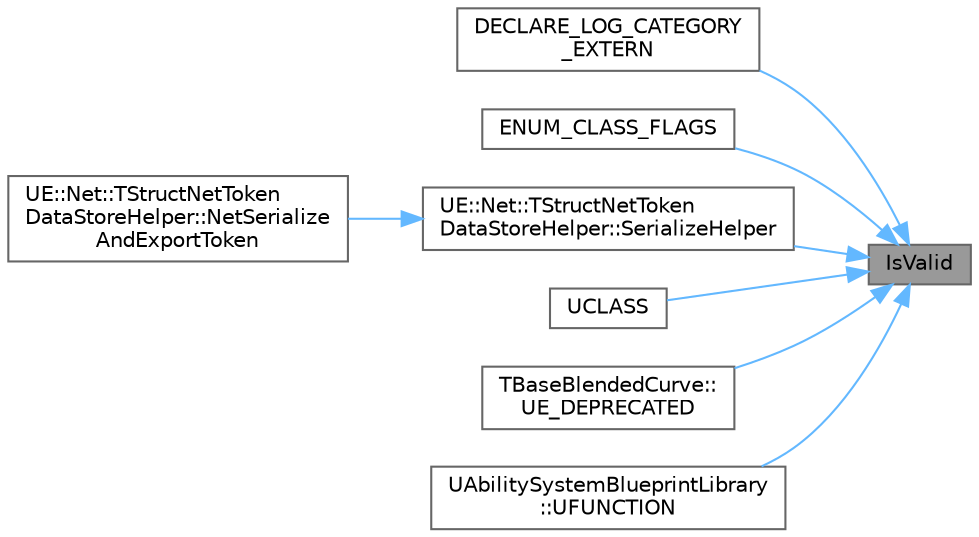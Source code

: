 digraph "IsValid"
{
 // INTERACTIVE_SVG=YES
 // LATEX_PDF_SIZE
  bgcolor="transparent";
  edge [fontname=Helvetica,fontsize=10,labelfontname=Helvetica,labelfontsize=10];
  node [fontname=Helvetica,fontsize=10,shape=box,height=0.2,width=0.4];
  rankdir="RL";
  Node1 [id="Node000001",label="IsValid",height=0.2,width=0.4,color="gray40", fillcolor="grey60", style="filled", fontcolor="black",tooltip="Test validity of object."];
  Node1 -> Node2 [id="edge1_Node000001_Node000002",dir="back",color="steelblue1",style="solid",tooltip=" "];
  Node2 [id="Node000002",label="DECLARE_LOG_CATEGORY\l_EXTERN",height=0.2,width=0.4,color="grey40", fillcolor="white", style="filled",URL="$dd/d4f/AutomatedAssetImportData_8h.html#a225aab5f4a751fba2f825a1cc519706d",tooltip=" "];
  Node1 -> Node3 [id="edge2_Node000001_Node000003",dir="back",color="steelblue1",style="solid",tooltip=" "];
  Node3 [id="Node000003",label="ENUM_CLASS_FLAGS",height=0.2,width=0.4,color="grey40", fillcolor="white", style="filled",URL="$d6/d7d/AssetManager_8h.html#a988190182fb0470a0a210ec1f515d396",tooltip=" "];
  Node1 -> Node4 [id="edge3_Node000001_Node000004",dir="back",color="steelblue1",style="solid",tooltip=" "];
  Node4 [id="Node000004",label="UE::Net::TStructNetToken\lDataStoreHelper::SerializeHelper",height=0.2,width=0.4,color="grey40", fillcolor="white", style="filled",URL="$d0/ddd/classUE_1_1Net_1_1TStructNetTokenDataStoreHelper.html#ad6eb57da70cc2ad5bc154c5eda865bea",tooltip=" "];
  Node4 -> Node5 [id="edge4_Node000004_Node000005",dir="back",color="steelblue1",style="solid",tooltip=" "];
  Node5 [id="Node000005",label="UE::Net::TStructNetToken\lDataStoreHelper::NetSerialize\lAndExportToken",height=0.2,width=0.4,color="grey40", fillcolor="white", style="filled",URL="$d0/ddd/classUE_1_1Net_1_1TStructNetTokenDataStoreHelper.html#aa2ef940c08d21126718da77b86253e1e",tooltip=" "];
  Node1 -> Node6 [id="edge5_Node000001_Node000006",dir="back",color="steelblue1",style="solid",tooltip=" "];
  Node6 [id="Node000006",label="UCLASS",height=0.2,width=0.4,color="grey40", fillcolor="white", style="filled",URL="$d8/d68/KismetTextLibrary_8h.html#a423673fc0112544852d21aa5fa46cd19",tooltip=" "];
  Node1 -> Node7 [id="edge6_Node000001_Node000007",dir="back",color="steelblue1",style="solid",tooltip=" "];
  Node7 [id="Node000007",label="TBaseBlendedCurve::\lUE_DEPRECATED",height=0.2,width=0.4,color="grey40", fillcolor="white", style="filled",URL="$d1/dd3/structTBaseBlendedCurve.html#a0bb027e58b525e0d1da382d48e60526a",tooltip=" "];
  Node1 -> Node8 [id="edge7_Node000001_Node000008",dir="back",color="steelblue1",style="solid",tooltip=" "];
  Node8 [id="Node000008",label="UAbilitySystemBlueprintLibrary\l::UFUNCTION",height=0.2,width=0.4,color="grey40", fillcolor="white", style="filled",URL="$da/d9d/classUAbilitySystemBlueprintLibrary.html#a35a82441d76b478fb012935fc7a2b4c0",tooltip="Returns true if the attribute actually exists."];
}

